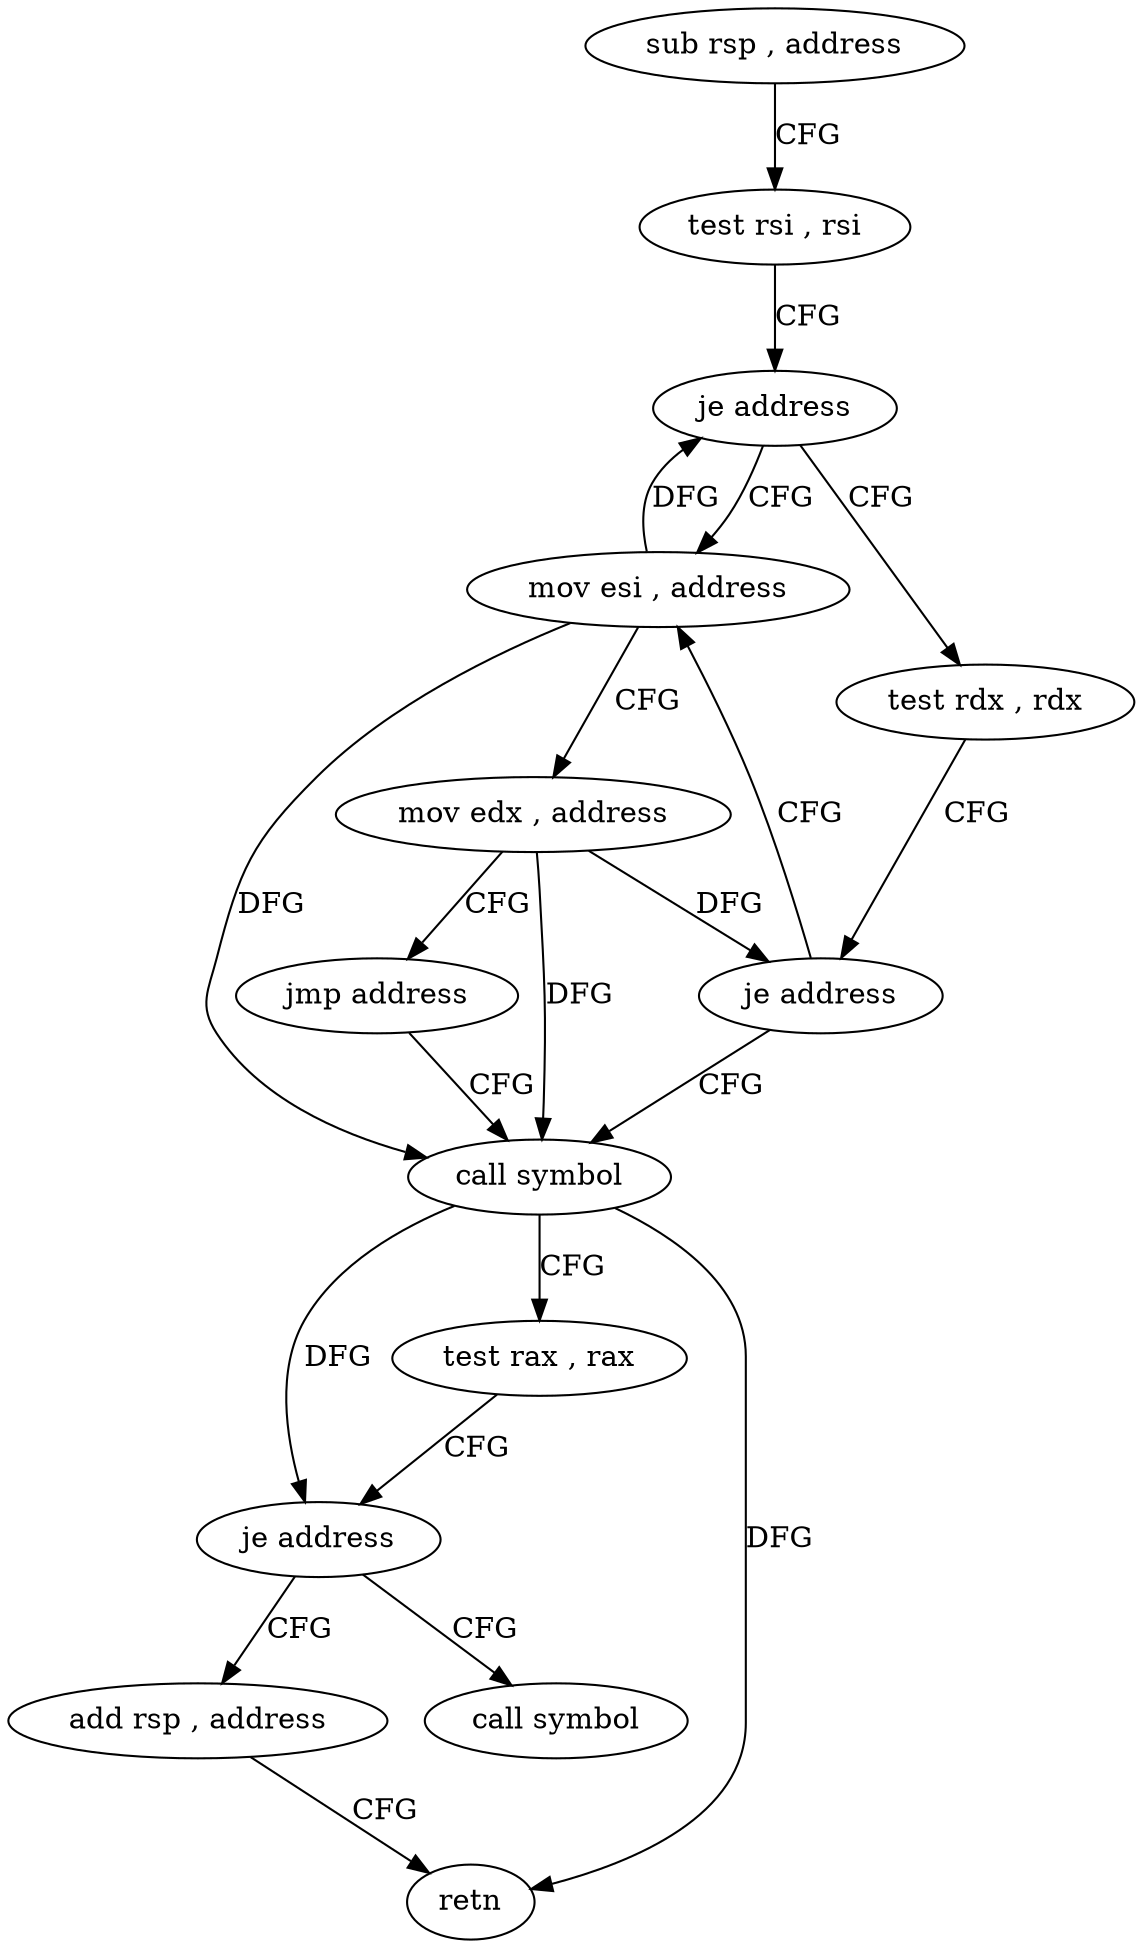 digraph "func" {
"4382752" [label = "sub rsp , address" ]
"4382756" [label = "test rsi , rsi" ]
"4382759" [label = "je address" ]
"4382784" [label = "mov esi , address" ]
"4382761" [label = "test rdx , rdx" ]
"4382789" [label = "mov edx , address" ]
"4382794" [label = "jmp address" ]
"4382766" [label = "call symbol" ]
"4382764" [label = "je address" ]
"4382771" [label = "test rax , rax" ]
"4382774" [label = "je address" ]
"4382796" [label = "call symbol" ]
"4382776" [label = "add rsp , address" ]
"4382780" [label = "retn" ]
"4382752" -> "4382756" [ label = "CFG" ]
"4382756" -> "4382759" [ label = "CFG" ]
"4382759" -> "4382784" [ label = "CFG" ]
"4382759" -> "4382761" [ label = "CFG" ]
"4382784" -> "4382789" [ label = "CFG" ]
"4382784" -> "4382759" [ label = "DFG" ]
"4382784" -> "4382766" [ label = "DFG" ]
"4382761" -> "4382764" [ label = "CFG" ]
"4382789" -> "4382794" [ label = "CFG" ]
"4382789" -> "4382764" [ label = "DFG" ]
"4382789" -> "4382766" [ label = "DFG" ]
"4382794" -> "4382766" [ label = "CFG" ]
"4382766" -> "4382771" [ label = "CFG" ]
"4382766" -> "4382774" [ label = "DFG" ]
"4382766" -> "4382780" [ label = "DFG" ]
"4382764" -> "4382784" [ label = "CFG" ]
"4382764" -> "4382766" [ label = "CFG" ]
"4382771" -> "4382774" [ label = "CFG" ]
"4382774" -> "4382796" [ label = "CFG" ]
"4382774" -> "4382776" [ label = "CFG" ]
"4382776" -> "4382780" [ label = "CFG" ]
}

